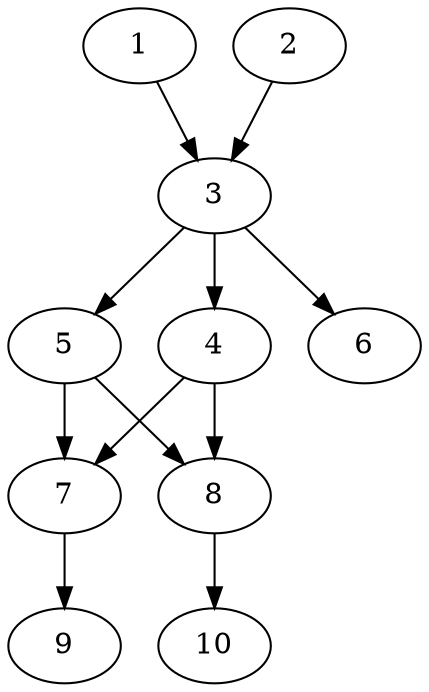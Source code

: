 // DAG automatically generated by daggen at Thu Oct  3 13:58:06 2019
// ./daggen --dot -n 10 --ccr 0.3 --fat 0.5 --regular 0.5 --density 0.7 --mindata 5242880 --maxdata 52428800 
digraph G {
  1 [size="124211200", alpha="0.09", expect_size="37263360"] 
  1 -> 3 [size ="37263360"]
  2 [size="21609813", alpha="0.10", expect_size="6482944"] 
  2 -> 3 [size ="6482944"]
  3 [size="85015893", alpha="0.01", expect_size="25504768"] 
  3 -> 4 [size ="25504768"]
  3 -> 5 [size ="25504768"]
  3 -> 6 [size ="25504768"]
  4 [size="36823040", alpha="0.07", expect_size="11046912"] 
  4 -> 7 [size ="11046912"]
  4 -> 8 [size ="11046912"]
  5 [size="29105493", alpha="0.10", expect_size="8731648"] 
  5 -> 7 [size ="8731648"]
  5 -> 8 [size ="8731648"]
  6 [size="162928640", alpha="0.19", expect_size="48878592"] 
  7 [size="76939947", alpha="0.16", expect_size="23081984"] 
  7 -> 9 [size ="23081984"]
  8 [size="133116587", alpha="0.14", expect_size="39934976"] 
  8 -> 10 [size ="39934976"]
  9 [size="56360960", alpha="0.19", expect_size="16908288"] 
  10 [size="66792107", alpha="0.06", expect_size="20037632"] 
}
